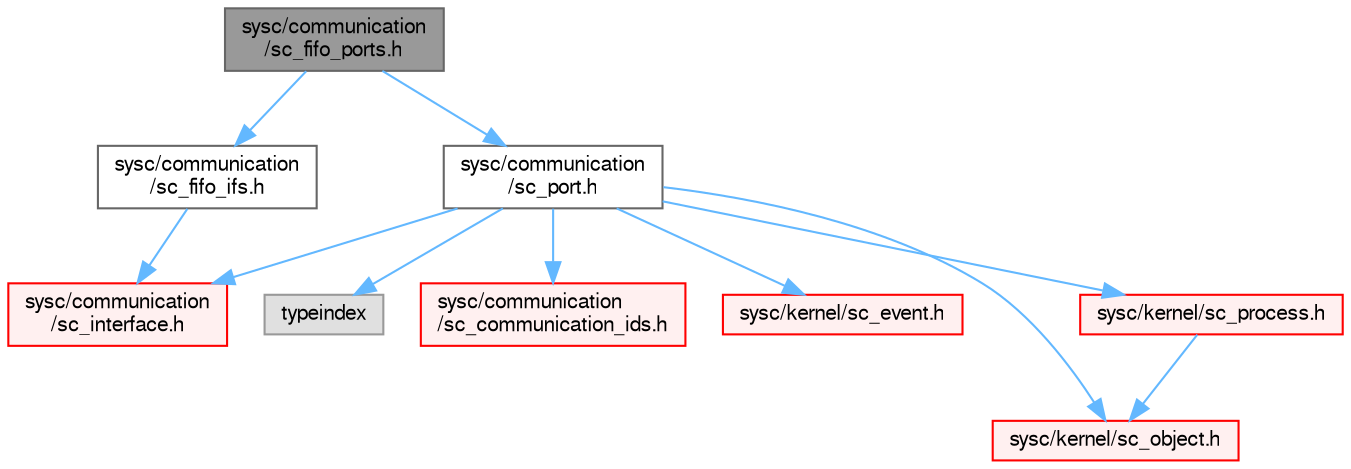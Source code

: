 digraph "sysc/communication/sc_fifo_ports.h"
{
 // LATEX_PDF_SIZE
  bgcolor="transparent";
  edge [fontname=FreeSans,fontsize=10,labelfontname=FreeSans,labelfontsize=10];
  node [fontname=FreeSans,fontsize=10,shape=box,height=0.2,width=0.4];
  Node1 [id="Node000001",label="sysc/communication\l/sc_fifo_ports.h",height=0.2,width=0.4,color="gray40", fillcolor="grey60", style="filled", fontcolor="black",tooltip=" "];
  Node1 -> Node2 [id="edge1_Node000001_Node000002",color="steelblue1",style="solid",tooltip=" "];
  Node2 [id="Node000002",label="sysc/communication\l/sc_port.h",height=0.2,width=0.4,color="grey40", fillcolor="white", style="filled",URL="$a00281.html",tooltip=" "];
  Node2 -> Node3 [id="edge2_Node000002_Node000003",color="steelblue1",style="solid",tooltip=" "];
  Node3 [id="Node000003",label="typeindex",height=0.2,width=0.4,color="grey60", fillcolor="#E0E0E0", style="filled",tooltip=" "];
  Node2 -> Node4 [id="edge3_Node000002_Node000004",color="steelblue1",style="solid",tooltip=" "];
  Node4 [id="Node000004",label="sysc/communication\l/sc_communication_ids.h",height=0.2,width=0.4,color="red", fillcolor="#FFF0F0", style="filled",URL="$a00323.html",tooltip=" "];
  Node2 -> Node14 [id="edge4_Node000002_Node000014",color="steelblue1",style="solid",tooltip=" "];
  Node14 [id="Node000014",label="sysc/communication\l/sc_interface.h",height=0.2,width=0.4,color="red", fillcolor="#FFF0F0", style="filled",URL="$a00302.html",tooltip=" "];
  Node2 -> Node15 [id="edge5_Node000002_Node000015",color="steelblue1",style="solid",tooltip=" "];
  Node15 [id="Node000015",label="sysc/kernel/sc_event.h",height=0.2,width=0.4,color="red", fillcolor="#FFF0F0", style="filled",URL="$a00398.html",tooltip=" "];
  Node2 -> Node20 [id="edge6_Node000002_Node000020",color="steelblue1",style="solid",tooltip=" "];
  Node20 [id="Node000020",label="sysc/kernel/sc_object.h",height=0.2,width=0.4,color="red", fillcolor="#FFF0F0", style="filled",URL="$a00380.html",tooltip=" "];
  Node2 -> Node18 [id="edge7_Node000002_Node000018",color="steelblue1",style="solid",tooltip=" "];
  Node18 [id="Node000018",label="sysc/kernel/sc_process.h",height=0.2,width=0.4,color="red", fillcolor="#FFF0F0", style="filled",URL="$a00437.html",tooltip=" "];
  Node18 -> Node20 [id="edge8_Node000018_Node000020",color="steelblue1",style="solid",tooltip=" "];
  Node1 -> Node55 [id="edge9_Node000001_Node000055",color="steelblue1",style="solid",tooltip=" "];
  Node55 [id="Node000055",label="sysc/communication\l/sc_fifo_ifs.h",height=0.2,width=0.4,color="grey40", fillcolor="white", style="filled",URL="$a00269.html",tooltip=" "];
  Node55 -> Node14 [id="edge10_Node000055_Node000014",color="steelblue1",style="solid",tooltip=" "];
}
